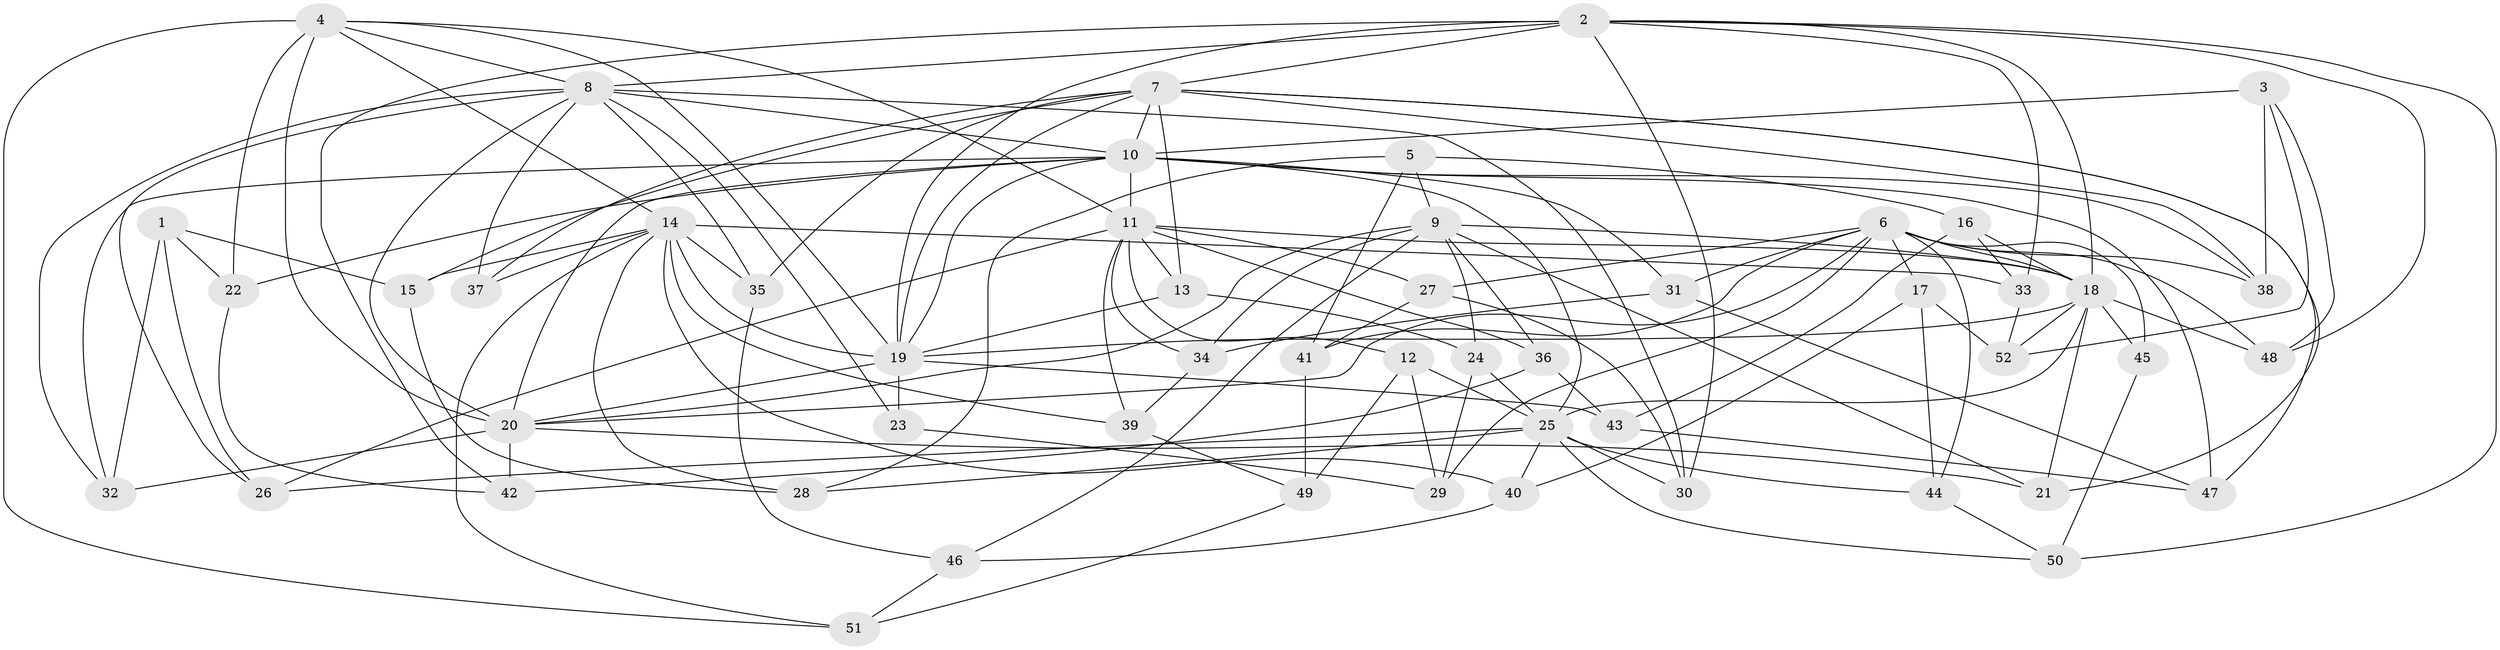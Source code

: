 // original degree distribution, {4: 1.0}
// Generated by graph-tools (version 1.1) at 2025/37/03/09/25 02:37:49]
// undirected, 52 vertices, 140 edges
graph export_dot {
graph [start="1"]
  node [color=gray90,style=filled];
  1;
  2;
  3;
  4;
  5;
  6;
  7;
  8;
  9;
  10;
  11;
  12;
  13;
  14;
  15;
  16;
  17;
  18;
  19;
  20;
  21;
  22;
  23;
  24;
  25;
  26;
  27;
  28;
  29;
  30;
  31;
  32;
  33;
  34;
  35;
  36;
  37;
  38;
  39;
  40;
  41;
  42;
  43;
  44;
  45;
  46;
  47;
  48;
  49;
  50;
  51;
  52;
  1 -- 15 [weight=1.0];
  1 -- 22 [weight=1.0];
  1 -- 26 [weight=1.0];
  1 -- 32 [weight=1.0];
  2 -- 7 [weight=1.0];
  2 -- 8 [weight=2.0];
  2 -- 18 [weight=1.0];
  2 -- 19 [weight=1.0];
  2 -- 30 [weight=1.0];
  2 -- 33 [weight=1.0];
  2 -- 42 [weight=1.0];
  2 -- 48 [weight=1.0];
  2 -- 50 [weight=1.0];
  3 -- 10 [weight=1.0];
  3 -- 38 [weight=1.0];
  3 -- 48 [weight=1.0];
  3 -- 52 [weight=1.0];
  4 -- 8 [weight=1.0];
  4 -- 11 [weight=1.0];
  4 -- 14 [weight=1.0];
  4 -- 19 [weight=2.0];
  4 -- 20 [weight=3.0];
  4 -- 22 [weight=1.0];
  4 -- 51 [weight=1.0];
  5 -- 9 [weight=1.0];
  5 -- 16 [weight=1.0];
  5 -- 28 [weight=1.0];
  5 -- 41 [weight=1.0];
  6 -- 17 [weight=1.0];
  6 -- 18 [weight=1.0];
  6 -- 20 [weight=2.0];
  6 -- 27 [weight=1.0];
  6 -- 29 [weight=1.0];
  6 -- 31 [weight=1.0];
  6 -- 38 [weight=1.0];
  6 -- 41 [weight=1.0];
  6 -- 44 [weight=1.0];
  6 -- 45 [weight=1.0];
  6 -- 48 [weight=1.0];
  7 -- 10 [weight=1.0];
  7 -- 13 [weight=1.0];
  7 -- 15 [weight=1.0];
  7 -- 19 [weight=1.0];
  7 -- 21 [weight=1.0];
  7 -- 35 [weight=1.0];
  7 -- 37 [weight=1.0];
  7 -- 38 [weight=1.0];
  7 -- 47 [weight=1.0];
  8 -- 10 [weight=1.0];
  8 -- 20 [weight=1.0];
  8 -- 23 [weight=1.0];
  8 -- 26 [weight=1.0];
  8 -- 30 [weight=1.0];
  8 -- 32 [weight=1.0];
  8 -- 35 [weight=1.0];
  8 -- 37 [weight=2.0];
  9 -- 18 [weight=1.0];
  9 -- 20 [weight=1.0];
  9 -- 21 [weight=1.0];
  9 -- 24 [weight=1.0];
  9 -- 34 [weight=1.0];
  9 -- 36 [weight=1.0];
  9 -- 46 [weight=1.0];
  10 -- 11 [weight=1.0];
  10 -- 19 [weight=1.0];
  10 -- 20 [weight=1.0];
  10 -- 22 [weight=1.0];
  10 -- 25 [weight=1.0];
  10 -- 31 [weight=1.0];
  10 -- 32 [weight=1.0];
  10 -- 38 [weight=1.0];
  10 -- 47 [weight=1.0];
  11 -- 12 [weight=1.0];
  11 -- 13 [weight=1.0];
  11 -- 18 [weight=1.0];
  11 -- 26 [weight=1.0];
  11 -- 27 [weight=1.0];
  11 -- 34 [weight=1.0];
  11 -- 36 [weight=1.0];
  11 -- 39 [weight=1.0];
  12 -- 25 [weight=1.0];
  12 -- 29 [weight=1.0];
  12 -- 49 [weight=1.0];
  13 -- 19 [weight=1.0];
  13 -- 24 [weight=1.0];
  14 -- 15 [weight=1.0];
  14 -- 19 [weight=1.0];
  14 -- 28 [weight=1.0];
  14 -- 33 [weight=1.0];
  14 -- 35 [weight=1.0];
  14 -- 37 [weight=1.0];
  14 -- 39 [weight=1.0];
  14 -- 40 [weight=1.0];
  14 -- 51 [weight=1.0];
  15 -- 28 [weight=1.0];
  16 -- 18 [weight=1.0];
  16 -- 33 [weight=1.0];
  16 -- 43 [weight=1.0];
  17 -- 40 [weight=1.0];
  17 -- 44 [weight=1.0];
  17 -- 52 [weight=1.0];
  18 -- 19 [weight=1.0];
  18 -- 21 [weight=1.0];
  18 -- 25 [weight=1.0];
  18 -- 45 [weight=2.0];
  18 -- 48 [weight=1.0];
  18 -- 52 [weight=1.0];
  19 -- 20 [weight=1.0];
  19 -- 23 [weight=2.0];
  19 -- 43 [weight=1.0];
  20 -- 21 [weight=1.0];
  20 -- 32 [weight=1.0];
  20 -- 42 [weight=1.0];
  22 -- 42 [weight=1.0];
  23 -- 29 [weight=1.0];
  24 -- 25 [weight=1.0];
  24 -- 29 [weight=1.0];
  25 -- 26 [weight=1.0];
  25 -- 28 [weight=1.0];
  25 -- 30 [weight=1.0];
  25 -- 40 [weight=1.0];
  25 -- 44 [weight=1.0];
  25 -- 50 [weight=1.0];
  27 -- 30 [weight=1.0];
  27 -- 41 [weight=1.0];
  31 -- 34 [weight=1.0];
  31 -- 47 [weight=1.0];
  33 -- 52 [weight=1.0];
  34 -- 39 [weight=1.0];
  35 -- 46 [weight=1.0];
  36 -- 42 [weight=1.0];
  36 -- 43 [weight=1.0];
  39 -- 49 [weight=1.0];
  40 -- 46 [weight=1.0];
  41 -- 49 [weight=1.0];
  43 -- 47 [weight=1.0];
  44 -- 50 [weight=1.0];
  45 -- 50 [weight=1.0];
  46 -- 51 [weight=1.0];
  49 -- 51 [weight=1.0];
}
